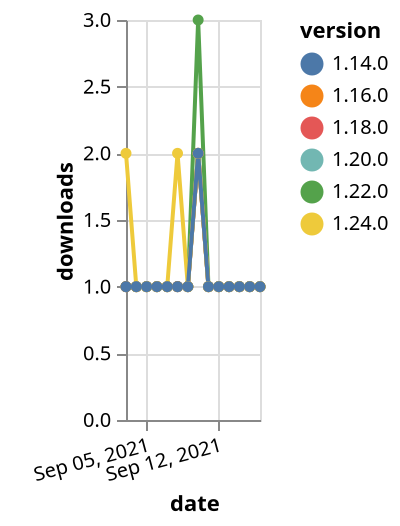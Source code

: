 {"$schema": "https://vega.github.io/schema/vega-lite/v5.json", "description": "A simple bar chart with embedded data.", "data": {"values": [{"date": "2021-09-03", "total": 183, "delta": 1, "version": "1.18.0"}, {"date": "2021-09-04", "total": 184, "delta": 1, "version": "1.18.0"}, {"date": "2021-09-05", "total": 185, "delta": 1, "version": "1.18.0"}, {"date": "2021-09-06", "total": 186, "delta": 1, "version": "1.18.0"}, {"date": "2021-09-07", "total": 187, "delta": 1, "version": "1.18.0"}, {"date": "2021-09-08", "total": 188, "delta": 1, "version": "1.18.0"}, {"date": "2021-09-09", "total": 189, "delta": 1, "version": "1.18.0"}, {"date": "2021-09-10", "total": 191, "delta": 2, "version": "1.18.0"}, {"date": "2021-09-11", "total": 192, "delta": 1, "version": "1.18.0"}, {"date": "2021-09-12", "total": 193, "delta": 1, "version": "1.18.0"}, {"date": "2021-09-13", "total": 194, "delta": 1, "version": "1.18.0"}, {"date": "2021-09-14", "total": 195, "delta": 1, "version": "1.18.0"}, {"date": "2021-09-15", "total": 196, "delta": 1, "version": "1.18.0"}, {"date": "2021-09-16", "total": 197, "delta": 1, "version": "1.18.0"}, {"date": "2021-09-03", "total": 180, "delta": 1, "version": "1.22.0"}, {"date": "2021-09-04", "total": 181, "delta": 1, "version": "1.22.0"}, {"date": "2021-09-05", "total": 182, "delta": 1, "version": "1.22.0"}, {"date": "2021-09-06", "total": 183, "delta": 1, "version": "1.22.0"}, {"date": "2021-09-07", "total": 184, "delta": 1, "version": "1.22.0"}, {"date": "2021-09-08", "total": 185, "delta": 1, "version": "1.22.0"}, {"date": "2021-09-09", "total": 186, "delta": 1, "version": "1.22.0"}, {"date": "2021-09-10", "total": 189, "delta": 3, "version": "1.22.0"}, {"date": "2021-09-11", "total": 190, "delta": 1, "version": "1.22.0"}, {"date": "2021-09-12", "total": 191, "delta": 1, "version": "1.22.0"}, {"date": "2021-09-13", "total": 192, "delta": 1, "version": "1.22.0"}, {"date": "2021-09-14", "total": 193, "delta": 1, "version": "1.22.0"}, {"date": "2021-09-15", "total": 194, "delta": 1, "version": "1.22.0"}, {"date": "2021-09-16", "total": 195, "delta": 1, "version": "1.22.0"}, {"date": "2021-09-03", "total": 153, "delta": 1, "version": "1.20.0"}, {"date": "2021-09-04", "total": 154, "delta": 1, "version": "1.20.0"}, {"date": "2021-09-05", "total": 155, "delta": 1, "version": "1.20.0"}, {"date": "2021-09-06", "total": 156, "delta": 1, "version": "1.20.0"}, {"date": "2021-09-07", "total": 157, "delta": 1, "version": "1.20.0"}, {"date": "2021-09-08", "total": 158, "delta": 1, "version": "1.20.0"}, {"date": "2021-09-09", "total": 159, "delta": 1, "version": "1.20.0"}, {"date": "2021-09-10", "total": 161, "delta": 2, "version": "1.20.0"}, {"date": "2021-09-11", "total": 162, "delta": 1, "version": "1.20.0"}, {"date": "2021-09-12", "total": 163, "delta": 1, "version": "1.20.0"}, {"date": "2021-09-13", "total": 164, "delta": 1, "version": "1.20.0"}, {"date": "2021-09-14", "total": 165, "delta": 1, "version": "1.20.0"}, {"date": "2021-09-15", "total": 166, "delta": 1, "version": "1.20.0"}, {"date": "2021-09-16", "total": 167, "delta": 1, "version": "1.20.0"}, {"date": "2021-09-03", "total": 188, "delta": 1, "version": "1.16.0"}, {"date": "2021-09-04", "total": 189, "delta": 1, "version": "1.16.0"}, {"date": "2021-09-05", "total": 190, "delta": 1, "version": "1.16.0"}, {"date": "2021-09-06", "total": 191, "delta": 1, "version": "1.16.0"}, {"date": "2021-09-07", "total": 192, "delta": 1, "version": "1.16.0"}, {"date": "2021-09-08", "total": 193, "delta": 1, "version": "1.16.0"}, {"date": "2021-09-09", "total": 194, "delta": 1, "version": "1.16.0"}, {"date": "2021-09-10", "total": 196, "delta": 2, "version": "1.16.0"}, {"date": "2021-09-11", "total": 197, "delta": 1, "version": "1.16.0"}, {"date": "2021-09-12", "total": 198, "delta": 1, "version": "1.16.0"}, {"date": "2021-09-13", "total": 199, "delta": 1, "version": "1.16.0"}, {"date": "2021-09-14", "total": 200, "delta": 1, "version": "1.16.0"}, {"date": "2021-09-15", "total": 201, "delta": 1, "version": "1.16.0"}, {"date": "2021-09-16", "total": 202, "delta": 1, "version": "1.16.0"}, {"date": "2021-09-03", "total": 122, "delta": 2, "version": "1.24.0"}, {"date": "2021-09-04", "total": 123, "delta": 1, "version": "1.24.0"}, {"date": "2021-09-05", "total": 124, "delta": 1, "version": "1.24.0"}, {"date": "2021-09-06", "total": 125, "delta": 1, "version": "1.24.0"}, {"date": "2021-09-07", "total": 126, "delta": 1, "version": "1.24.0"}, {"date": "2021-09-08", "total": 128, "delta": 2, "version": "1.24.0"}, {"date": "2021-09-09", "total": 129, "delta": 1, "version": "1.24.0"}, {"date": "2021-09-10", "total": 131, "delta": 2, "version": "1.24.0"}, {"date": "2021-09-11", "total": 132, "delta": 1, "version": "1.24.0"}, {"date": "2021-09-12", "total": 133, "delta": 1, "version": "1.24.0"}, {"date": "2021-09-13", "total": 134, "delta": 1, "version": "1.24.0"}, {"date": "2021-09-14", "total": 135, "delta": 1, "version": "1.24.0"}, {"date": "2021-09-15", "total": 136, "delta": 1, "version": "1.24.0"}, {"date": "2021-09-16", "total": 137, "delta": 1, "version": "1.24.0"}, {"date": "2021-09-03", "total": 239, "delta": 1, "version": "1.14.0"}, {"date": "2021-09-04", "total": 240, "delta": 1, "version": "1.14.0"}, {"date": "2021-09-05", "total": 241, "delta": 1, "version": "1.14.0"}, {"date": "2021-09-06", "total": 242, "delta": 1, "version": "1.14.0"}, {"date": "2021-09-07", "total": 243, "delta": 1, "version": "1.14.0"}, {"date": "2021-09-08", "total": 244, "delta": 1, "version": "1.14.0"}, {"date": "2021-09-09", "total": 245, "delta": 1, "version": "1.14.0"}, {"date": "2021-09-10", "total": 247, "delta": 2, "version": "1.14.0"}, {"date": "2021-09-11", "total": 248, "delta": 1, "version": "1.14.0"}, {"date": "2021-09-12", "total": 249, "delta": 1, "version": "1.14.0"}, {"date": "2021-09-13", "total": 250, "delta": 1, "version": "1.14.0"}, {"date": "2021-09-14", "total": 251, "delta": 1, "version": "1.14.0"}, {"date": "2021-09-15", "total": 252, "delta": 1, "version": "1.14.0"}, {"date": "2021-09-16", "total": 253, "delta": 1, "version": "1.14.0"}]}, "width": "container", "mark": {"type": "line", "point": {"filled": true}}, "encoding": {"x": {"field": "date", "type": "temporal", "timeUnit": "yearmonthdate", "title": "date", "axis": {"labelAngle": -15}}, "y": {"field": "delta", "type": "quantitative", "title": "downloads"}, "color": {"field": "version", "type": "nominal"}, "tooltip": {"field": "delta"}}}